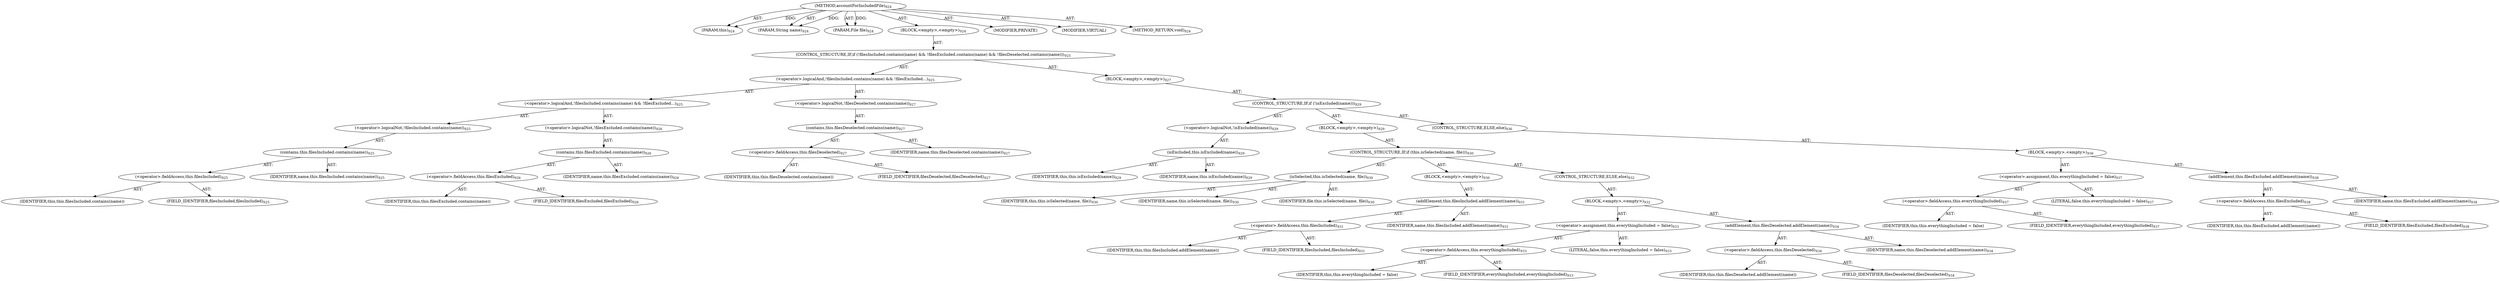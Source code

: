 digraph "accountForIncludedFile" {  
"111669149722" [label = <(METHOD,accountForIncludedFile)<SUB>924</SUB>> ]
"115964117003" [label = <(PARAM,this)<SUB>924</SUB>> ]
"115964117050" [label = <(PARAM,String name)<SUB>924</SUB>> ]
"115964117051" [label = <(PARAM,File file)<SUB>924</SUB>> ]
"25769803881" [label = <(BLOCK,&lt;empty&gt;,&lt;empty&gt;)<SUB>924</SUB>> ]
"47244640327" [label = <(CONTROL_STRUCTURE,IF,if (!filesIncluded.contains(name) &amp;&amp; !filesExcluded.contains(name) &amp;&amp; !filesDeselected.contains(name)))<SUB>925</SUB>> ]
"30064771525" [label = <(&lt;operator&gt;.logicalAnd,!filesIncluded.contains(name) &amp;&amp; !filesExcluded...)<SUB>925</SUB>> ]
"30064771526" [label = <(&lt;operator&gt;.logicalAnd,!filesIncluded.contains(name) &amp;&amp; !filesExcluded...)<SUB>925</SUB>> ]
"30064771527" [label = <(&lt;operator&gt;.logicalNot,!filesIncluded.contains(name))<SUB>925</SUB>> ]
"30064771528" [label = <(contains,this.filesIncluded.contains(name))<SUB>925</SUB>> ]
"30064771529" [label = <(&lt;operator&gt;.fieldAccess,this.filesIncluded)<SUB>925</SUB>> ]
"68719477141" [label = <(IDENTIFIER,this,this.filesIncluded.contains(name))> ]
"55834574972" [label = <(FIELD_IDENTIFIER,filesIncluded,filesIncluded)<SUB>925</SUB>> ]
"68719477142" [label = <(IDENTIFIER,name,this.filesIncluded.contains(name))<SUB>925</SUB>> ]
"30064771530" [label = <(&lt;operator&gt;.logicalNot,!filesExcluded.contains(name))<SUB>926</SUB>> ]
"30064771531" [label = <(contains,this.filesExcluded.contains(name))<SUB>926</SUB>> ]
"30064771532" [label = <(&lt;operator&gt;.fieldAccess,this.filesExcluded)<SUB>926</SUB>> ]
"68719477143" [label = <(IDENTIFIER,this,this.filesExcluded.contains(name))> ]
"55834574973" [label = <(FIELD_IDENTIFIER,filesExcluded,filesExcluded)<SUB>926</SUB>> ]
"68719477144" [label = <(IDENTIFIER,name,this.filesExcluded.contains(name))<SUB>926</SUB>> ]
"30064771533" [label = <(&lt;operator&gt;.logicalNot,!filesDeselected.contains(name))<SUB>927</SUB>> ]
"30064771534" [label = <(contains,this.filesDeselected.contains(name))<SUB>927</SUB>> ]
"30064771535" [label = <(&lt;operator&gt;.fieldAccess,this.filesDeselected)<SUB>927</SUB>> ]
"68719477145" [label = <(IDENTIFIER,this,this.filesDeselected.contains(name))> ]
"55834574974" [label = <(FIELD_IDENTIFIER,filesDeselected,filesDeselected)<SUB>927</SUB>> ]
"68719477146" [label = <(IDENTIFIER,name,this.filesDeselected.contains(name))<SUB>927</SUB>> ]
"25769803882" [label = <(BLOCK,&lt;empty&gt;,&lt;empty&gt;)<SUB>927</SUB>> ]
"47244640328" [label = <(CONTROL_STRUCTURE,IF,if (!isExcluded(name)))<SUB>929</SUB>> ]
"30064771536" [label = <(&lt;operator&gt;.logicalNot,!isExcluded(name))<SUB>929</SUB>> ]
"30064771537" [label = <(isExcluded,this.isExcluded(name))<SUB>929</SUB>> ]
"68719476773" [label = <(IDENTIFIER,this,this.isExcluded(name))<SUB>929</SUB>> ]
"68719477147" [label = <(IDENTIFIER,name,this.isExcluded(name))<SUB>929</SUB>> ]
"25769803883" [label = <(BLOCK,&lt;empty&gt;,&lt;empty&gt;)<SUB>929</SUB>> ]
"47244640329" [label = <(CONTROL_STRUCTURE,IF,if (this.isSelected(name, file)))<SUB>930</SUB>> ]
"30064771538" [label = <(isSelected,this.isSelected(name, file))<SUB>930</SUB>> ]
"68719476774" [label = <(IDENTIFIER,this,this.isSelected(name, file))<SUB>930</SUB>> ]
"68719477148" [label = <(IDENTIFIER,name,this.isSelected(name, file))<SUB>930</SUB>> ]
"68719477149" [label = <(IDENTIFIER,file,this.isSelected(name, file))<SUB>930</SUB>> ]
"25769803884" [label = <(BLOCK,&lt;empty&gt;,&lt;empty&gt;)<SUB>930</SUB>> ]
"30064771539" [label = <(addElement,this.filesIncluded.addElement(name))<SUB>931</SUB>> ]
"30064771540" [label = <(&lt;operator&gt;.fieldAccess,this.filesIncluded)<SUB>931</SUB>> ]
"68719477150" [label = <(IDENTIFIER,this,this.filesIncluded.addElement(name))> ]
"55834574975" [label = <(FIELD_IDENTIFIER,filesIncluded,filesIncluded)<SUB>931</SUB>> ]
"68719477151" [label = <(IDENTIFIER,name,this.filesIncluded.addElement(name))<SUB>931</SUB>> ]
"47244640330" [label = <(CONTROL_STRUCTURE,ELSE,else)<SUB>932</SUB>> ]
"25769803885" [label = <(BLOCK,&lt;empty&gt;,&lt;empty&gt;)<SUB>932</SUB>> ]
"30064771541" [label = <(&lt;operator&gt;.assignment,this.everythingIncluded = false)<SUB>933</SUB>> ]
"30064771542" [label = <(&lt;operator&gt;.fieldAccess,this.everythingIncluded)<SUB>933</SUB>> ]
"68719477152" [label = <(IDENTIFIER,this,this.everythingIncluded = false)> ]
"55834574976" [label = <(FIELD_IDENTIFIER,everythingIncluded,everythingIncluded)<SUB>933</SUB>> ]
"90194313284" [label = <(LITERAL,false,this.everythingIncluded = false)<SUB>933</SUB>> ]
"30064771543" [label = <(addElement,this.filesDeselected.addElement(name))<SUB>934</SUB>> ]
"30064771544" [label = <(&lt;operator&gt;.fieldAccess,this.filesDeselected)<SUB>934</SUB>> ]
"68719477153" [label = <(IDENTIFIER,this,this.filesDeselected.addElement(name))> ]
"55834574977" [label = <(FIELD_IDENTIFIER,filesDeselected,filesDeselected)<SUB>934</SUB>> ]
"68719477154" [label = <(IDENTIFIER,name,this.filesDeselected.addElement(name))<SUB>934</SUB>> ]
"47244640331" [label = <(CONTROL_STRUCTURE,ELSE,else)<SUB>936</SUB>> ]
"25769803886" [label = <(BLOCK,&lt;empty&gt;,&lt;empty&gt;)<SUB>936</SUB>> ]
"30064771545" [label = <(&lt;operator&gt;.assignment,this.everythingIncluded = false)<SUB>937</SUB>> ]
"30064771546" [label = <(&lt;operator&gt;.fieldAccess,this.everythingIncluded)<SUB>937</SUB>> ]
"68719477155" [label = <(IDENTIFIER,this,this.everythingIncluded = false)> ]
"55834574978" [label = <(FIELD_IDENTIFIER,everythingIncluded,everythingIncluded)<SUB>937</SUB>> ]
"90194313285" [label = <(LITERAL,false,this.everythingIncluded = false)<SUB>937</SUB>> ]
"30064771547" [label = <(addElement,this.filesExcluded.addElement(name))<SUB>938</SUB>> ]
"30064771548" [label = <(&lt;operator&gt;.fieldAccess,this.filesExcluded)<SUB>938</SUB>> ]
"68719477156" [label = <(IDENTIFIER,this,this.filesExcluded.addElement(name))> ]
"55834574979" [label = <(FIELD_IDENTIFIER,filesExcluded,filesExcluded)<SUB>938</SUB>> ]
"68719477157" [label = <(IDENTIFIER,name,this.filesExcluded.addElement(name))<SUB>938</SUB>> ]
"133143986252" [label = <(MODIFIER,PRIVATE)> ]
"133143986253" [label = <(MODIFIER,VIRTUAL)> ]
"128849018906" [label = <(METHOD_RETURN,void)<SUB>924</SUB>> ]
  "111669149722" -> "115964117003"  [ label = "AST: "] 
  "111669149722" -> "115964117050"  [ label = "AST: "] 
  "111669149722" -> "115964117051"  [ label = "AST: "] 
  "111669149722" -> "25769803881"  [ label = "AST: "] 
  "111669149722" -> "133143986252"  [ label = "AST: "] 
  "111669149722" -> "133143986253"  [ label = "AST: "] 
  "111669149722" -> "128849018906"  [ label = "AST: "] 
  "25769803881" -> "47244640327"  [ label = "AST: "] 
  "47244640327" -> "30064771525"  [ label = "AST: "] 
  "47244640327" -> "25769803882"  [ label = "AST: "] 
  "30064771525" -> "30064771526"  [ label = "AST: "] 
  "30064771525" -> "30064771533"  [ label = "AST: "] 
  "30064771526" -> "30064771527"  [ label = "AST: "] 
  "30064771526" -> "30064771530"  [ label = "AST: "] 
  "30064771527" -> "30064771528"  [ label = "AST: "] 
  "30064771528" -> "30064771529"  [ label = "AST: "] 
  "30064771528" -> "68719477142"  [ label = "AST: "] 
  "30064771529" -> "68719477141"  [ label = "AST: "] 
  "30064771529" -> "55834574972"  [ label = "AST: "] 
  "30064771530" -> "30064771531"  [ label = "AST: "] 
  "30064771531" -> "30064771532"  [ label = "AST: "] 
  "30064771531" -> "68719477144"  [ label = "AST: "] 
  "30064771532" -> "68719477143"  [ label = "AST: "] 
  "30064771532" -> "55834574973"  [ label = "AST: "] 
  "30064771533" -> "30064771534"  [ label = "AST: "] 
  "30064771534" -> "30064771535"  [ label = "AST: "] 
  "30064771534" -> "68719477146"  [ label = "AST: "] 
  "30064771535" -> "68719477145"  [ label = "AST: "] 
  "30064771535" -> "55834574974"  [ label = "AST: "] 
  "25769803882" -> "47244640328"  [ label = "AST: "] 
  "47244640328" -> "30064771536"  [ label = "AST: "] 
  "47244640328" -> "25769803883"  [ label = "AST: "] 
  "47244640328" -> "47244640331"  [ label = "AST: "] 
  "30064771536" -> "30064771537"  [ label = "AST: "] 
  "30064771537" -> "68719476773"  [ label = "AST: "] 
  "30064771537" -> "68719477147"  [ label = "AST: "] 
  "25769803883" -> "47244640329"  [ label = "AST: "] 
  "47244640329" -> "30064771538"  [ label = "AST: "] 
  "47244640329" -> "25769803884"  [ label = "AST: "] 
  "47244640329" -> "47244640330"  [ label = "AST: "] 
  "30064771538" -> "68719476774"  [ label = "AST: "] 
  "30064771538" -> "68719477148"  [ label = "AST: "] 
  "30064771538" -> "68719477149"  [ label = "AST: "] 
  "25769803884" -> "30064771539"  [ label = "AST: "] 
  "30064771539" -> "30064771540"  [ label = "AST: "] 
  "30064771539" -> "68719477151"  [ label = "AST: "] 
  "30064771540" -> "68719477150"  [ label = "AST: "] 
  "30064771540" -> "55834574975"  [ label = "AST: "] 
  "47244640330" -> "25769803885"  [ label = "AST: "] 
  "25769803885" -> "30064771541"  [ label = "AST: "] 
  "25769803885" -> "30064771543"  [ label = "AST: "] 
  "30064771541" -> "30064771542"  [ label = "AST: "] 
  "30064771541" -> "90194313284"  [ label = "AST: "] 
  "30064771542" -> "68719477152"  [ label = "AST: "] 
  "30064771542" -> "55834574976"  [ label = "AST: "] 
  "30064771543" -> "30064771544"  [ label = "AST: "] 
  "30064771543" -> "68719477154"  [ label = "AST: "] 
  "30064771544" -> "68719477153"  [ label = "AST: "] 
  "30064771544" -> "55834574977"  [ label = "AST: "] 
  "47244640331" -> "25769803886"  [ label = "AST: "] 
  "25769803886" -> "30064771545"  [ label = "AST: "] 
  "25769803886" -> "30064771547"  [ label = "AST: "] 
  "30064771545" -> "30064771546"  [ label = "AST: "] 
  "30064771545" -> "90194313285"  [ label = "AST: "] 
  "30064771546" -> "68719477155"  [ label = "AST: "] 
  "30064771546" -> "55834574978"  [ label = "AST: "] 
  "30064771547" -> "30064771548"  [ label = "AST: "] 
  "30064771547" -> "68719477157"  [ label = "AST: "] 
  "30064771548" -> "68719477156"  [ label = "AST: "] 
  "30064771548" -> "55834574979"  [ label = "AST: "] 
  "111669149722" -> "115964117003"  [ label = "DDG: "] 
  "111669149722" -> "115964117050"  [ label = "DDG: "] 
  "111669149722" -> "115964117051"  [ label = "DDG: "] 
}
